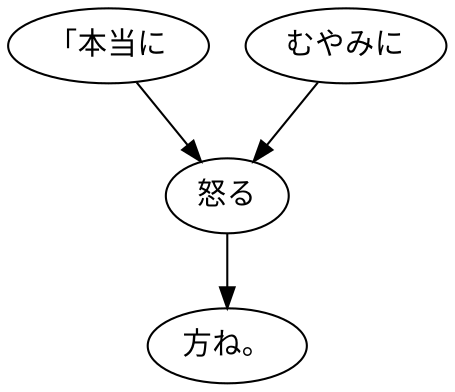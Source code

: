 digraph graph6724 {
	node0 [label="「本当に"];
	node1 [label="むやみに"];
	node2 [label="怒る"];
	node3 [label="方ね。"];
	node0 -> node2;
	node1 -> node2;
	node2 -> node3;
}
